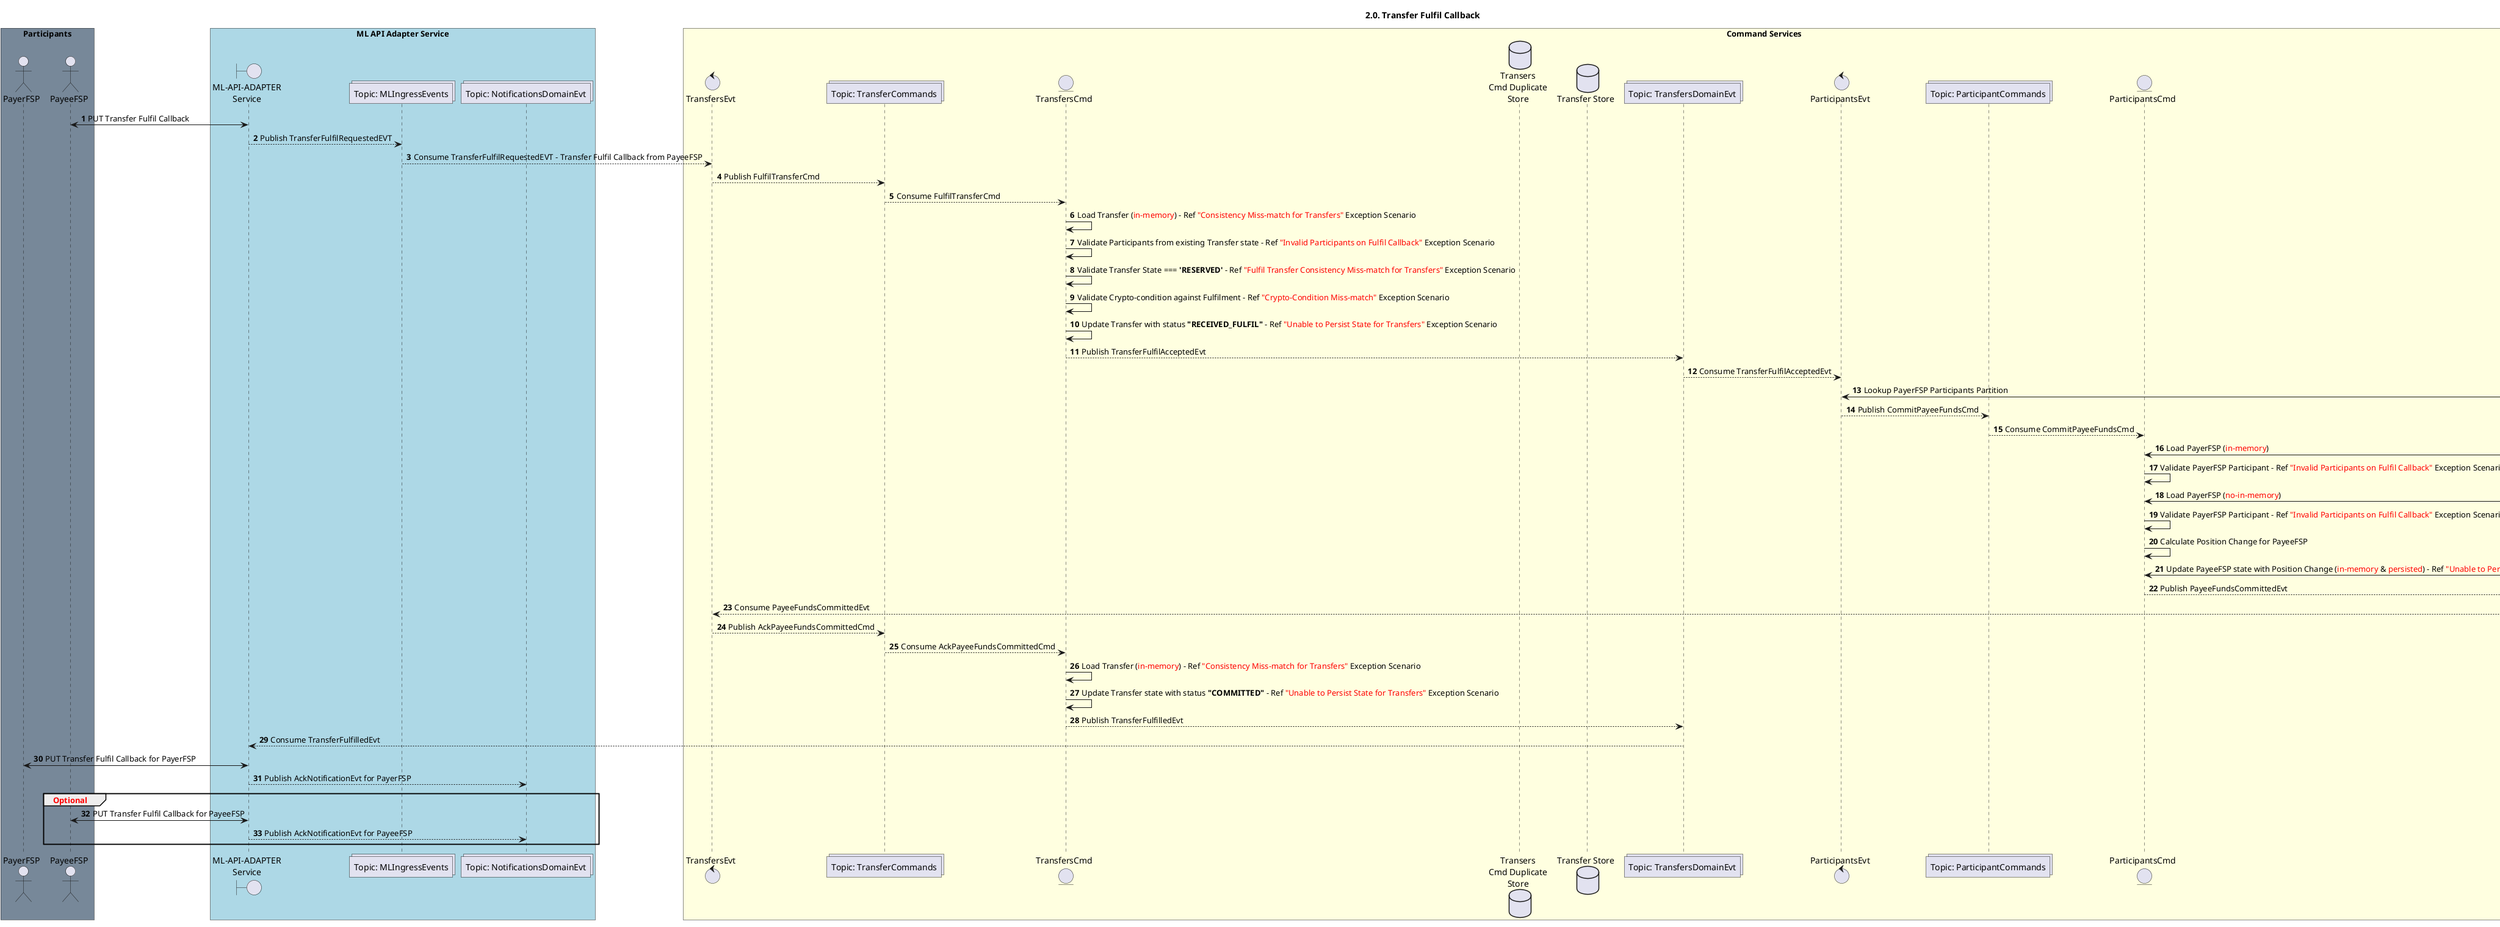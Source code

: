/'*****
 License
 --------------
 Copyright © 2017 Bill & Melinda Gates Foundation
 The Mojaloop files are made available by the Bill & Melinda Gates Foundation under the Apache License, Version 2.0 (the "License") and you may not use these files except in compliance with the License. You may obtain a copy of the License at

 http://www.apache.org/licenses/LICENSE-2.0

 Unless required by applicable law or agreed to in writing, the Mojaloop files are distributed on an "AS IS" BASIS, WITHOUT WARRANTIES OR CONDITIONS OF ANY KIND, either express or implied. See the License for the specific language governing permissions and limitations under the License.

 Contributors
 --------------
 This is the official list (alphabetical ordering) of the Mojaloop project contributors for this file.
 Names of the original copyright holders (individuals or organizations)
 should be listed with a '*' in the first column. People who have
 contributed from an organization can be listed under the organization
 that actually holds the copyright for their contributions (see the
 Gates Foundation organization for an example). Those individuals should have
 their names indented and be marked with a '-'. Email address can be added
 optionally within square brackets <email>.

 * Gates Foundation
 - Name Surname <name.surname@gatesfoundation.com>

 * Coil
 - Donovan Changfoot <donovan.changfoot@coil.com>

 * Crosslake
 - Pedro Sousa Barreto <pedrob@crosslaketech.com>

 * ModusBox
 - Miguel de Barros <miguel.debarros@modusbox.com>
 - Roman Pietrzak <roman.pietrzak@modusbox.com>

 --------------
******'/

@startuml
' declate title
title 2.0. Transfer Fulfil Callback

autonumber
' Actor Keys:
' boundary - APIs/Interfaces, etc
' collections - Kafka Topics
' control - Event Handlers
' entity - Command Handlers
' database - Persistance Store

' declare actors
actor "PayerFSP" as PAYER
actor "PayeeFSP" as PAYEE
boundary "ML-API-ADAPTER\nService" as MLAPI
' boundary "ML-API-ADAPTER\nNotification Handler" as MLNOTIFY
' entity "Transfers\nEvt & Command\nHandler" as TRANSFERS
' entity "Participants Evt &\nCommand Handler" as PARTICIPANTS
' entity "Transfers\nQuery\nHandler" as TRANSFER_QUERY
control "TransfersEvt" as TRANSFERS_EVT
entity "TransfersCmd" as TRANSFERS_CMD
control "ParticipantsEvt" as PARTICIPANTS_EVT
entity "ParticipantsCmd" as PARTICIPANTS_CMD
database "Transfer Store" as TRANSFERS_STORE
database "Participant Store" as PARTICIPANTS_STORE
database "Transers\nCmd Duplicate\nStore" as TRANSFERS_DUPLICATE_STORE
' database "Transfer Query Store" as TRANSFER_QUERY_STORE

collections "Topic: MLIngressEvents" as TOPIC_MLINGRESS_EVT
collections "Topic: ParticipantsDomainEvt" as TOPIC_PARTICIPANTS_EVT
collections "Topic: ParticipantCommands" as TOPIC_PARTICIPANTS_CMD
collections "Topic: TransfersDomainEvt" as TOPIC_TRANSFERS_EVT
collections "Topic: TransferCommands" as TOPIC_TRANSFERS_CMD
collections "Topic: NotificationsDomainEvt" as TOPIC_NOTIFICATIONS_EVT
' collections "Topic: TransferQueryReponse" as TOPIC_TRANSFER_QUERY_RESPONSE

box "Participants" #LightSlateGrey
  participant PAYER
  participant PAYEE
end box

box "ML API Adapter Service" #LightBlue
  participant MLAPI
  participant TOPIC_MLINGRESS_EVT
  participant TOPIC_NOTIFICATIONS_EVT
end box

box "Command Services" #LightYellow
  participant TRANSFERS_EVT
  participant TOPIC_TRANSFERS_CMD
  participant TRANSFERS_CMD
  participant TRANSFERS_DUPLICATE_STORE
  participant TRANSFERS_STORE
  participant TOPIC_TRANSFERS_EVT
  participant PARTICIPANTS_EVT
  participant TOPIC_PARTICIPANTS_CMD
  participant PARTICIPANTS_CMD
  participant PARTICIPANTS_STORE
  participant TOPIC_PARTICIPANTS_EVT
end box

' box "Query Services" #LightCyan
'   participant TRANSFER_QUERY
'   participant TOPIC_TRANSFER_QUERY_RESPONSE
' end box

' start flow
PAYEE <-> MLAPI: PUT Transfer Fulfil Callback

MLAPI --> TOPIC_MLINGRESS_EVT: Publish TransferFulfilRequestedEVT

TOPIC_MLINGRESS_EVT --> TRANSFERS_EVT: Consume TransferFulfilRequestedEVT - Transfer Fulfil Callback from PayeeFSP

  TRANSFERS_EVT --> TOPIC_TRANSFERS_CMD: Publish FulfilTransferCmd

TOPIC_TRANSFERS_CMD --> TRANSFERS_CMD: Consume FulfilTransferCmd
  TRANSFERS_CMD -> TRANSFERS_CMD: Load Transfer (<color:red>in-memory</color>) - Ref <color:red>"Consistency Miss-match for Transfers"</color> Exception Scenario

  TRANSFERS_CMD -> TRANSFERS_CMD: Validate Participants from existing Transfer state - Ref <color:red>"Invalid Participants on Fulfil Callback"</color> Exception Scenario
  TRANSFERS_CMD -> TRANSFERS_CMD: Validate Transfer State === <b>'RESERVED'</b> - Ref <color:red>"Fulfil Transfer Consistency Miss-match for Transfers"</color> Exception Scenario
  TRANSFERS_CMD -> TRANSFERS_CMD: Validate Crypto-condition against Fulfilment - Ref <color:red>"Crypto-Condition Miss-match"</color> Exception Scenario
  TRANSFERS_CMD -> TRANSFERS_CMD: Update Transfer with status <b>"RECEIVED_FULFIL"</b> - Ref <color:red>"Unable to Persist State for Transfers"</color> Exception Scenario
  
  TRANSFERS_CMD --> TOPIC_TRANSFERS_EVT: Publish TransferFulfilAcceptedEvt

TOPIC_TRANSFERS_EVT --> PARTICIPANTS_EVT: Consume TransferFulfilAcceptedEvt
  
  PARTICIPANTS_EVT <-> PARTICIPANTS_STORE: Lookup PayerFSP Participants Partition
  PARTICIPANTS_EVT --> TOPIC_PARTICIPANTS_CMD: Publish CommitPayeeFundsCmd

TOPIC_PARTICIPANTS_CMD --> PARTICIPANTS_CMD: Consume CommitPayeeFundsCmd

  PARTICIPANTS_CMD <-> PARTICIPANTS_STORE: Load PayerFSP (<color:red>in-memory</color>)
  PARTICIPANTS_CMD -> PARTICIPANTS_CMD: Validate PayerFSP Participant - Ref <color:red>"Invalid Participants on Fulfil Callback"</color> Exception Scenario
  'PARTICIPANTS_CMD --> TOPIC_PARTICIPANTS_EVT: Publish InvalidParticipantEvt with PayerFSP.id - Ref Invalid Participant Flow

  PARTICIPANTS_CMD <-> PARTICIPANTS_STORE: Load PayerFSP (<color:red>no-in-memory</color>)
  PARTICIPANTS_CMD -> PARTICIPANTS_CMD: Validate PayerFSP Participant - Ref <color:red>"Invalid Participants on Fulfil Callback"</color> Exception Scenario

  PARTICIPANTS_CMD -> PARTICIPANTS_CMD: Calculate Position Change for PayeeFSP

  PARTICIPANTS_CMD <-> PARTICIPANTS_STORE: Update PayeeFSP state with Position Change (<color:red>in-memory</color> & <color:red>persisted</color>) - Ref <color:red>"Unable to Persist State for Participants"</color> Exception Scenario

  PARTICIPANTS_CMD --> TOPIC_PARTICIPANTS_EVT: Publish PayeeFundsCommittedEvt

TOPIC_PARTICIPANTS_EVT --> TRANSFERS_EVT: Consume PayeeFundsCommittedEvt
  
  TRANSFERS_EVT --> TOPIC_TRANSFERS_CMD: Publish AckPayeeFundsCommittedCmd

TOPIC_TRANSFERS_CMD --> TRANSFERS_CMD: Consume AckPayeeFundsCommittedCmd
  
  TRANSFERS_CMD -> TRANSFERS_CMD: Load Transfer (<color:red>in-memory</color>) - Ref <color:red>"Consistency Miss-match for Transfers"</color> Exception Scenario
  TRANSFERS_CMD -> TRANSFERS_CMD: Update Transfer state with status <b>"COMMITTED"</b> - Ref <color:red>"Unable to Persist State for Transfers"</color> Exception Scenario
  
  TRANSFERS_CMD --> TOPIC_TRANSFERS_EVT: Publish TransferFulfilledEvt

TOPIC_TRANSFERS_EVT --> MLAPI: Consume TransferFulfilledEvt
  
  MLAPI <-> PAYER: PUT Transfer Fulfil Callback for PayerFSP
  MLAPI --> TOPIC_NOTIFICATIONS_EVT: Publish AckNotificationEvt for PayerFSP

  group <color:red>Optional</color>
    MLAPI <-> PAYEE: PUT Transfer Fulfil Callback for PayeeFSP
    MLAPI --> TOPIC_NOTIFICATIONS_EVT: Publish AckNotificationEvt for PayeeFSP
  end

@enduml
